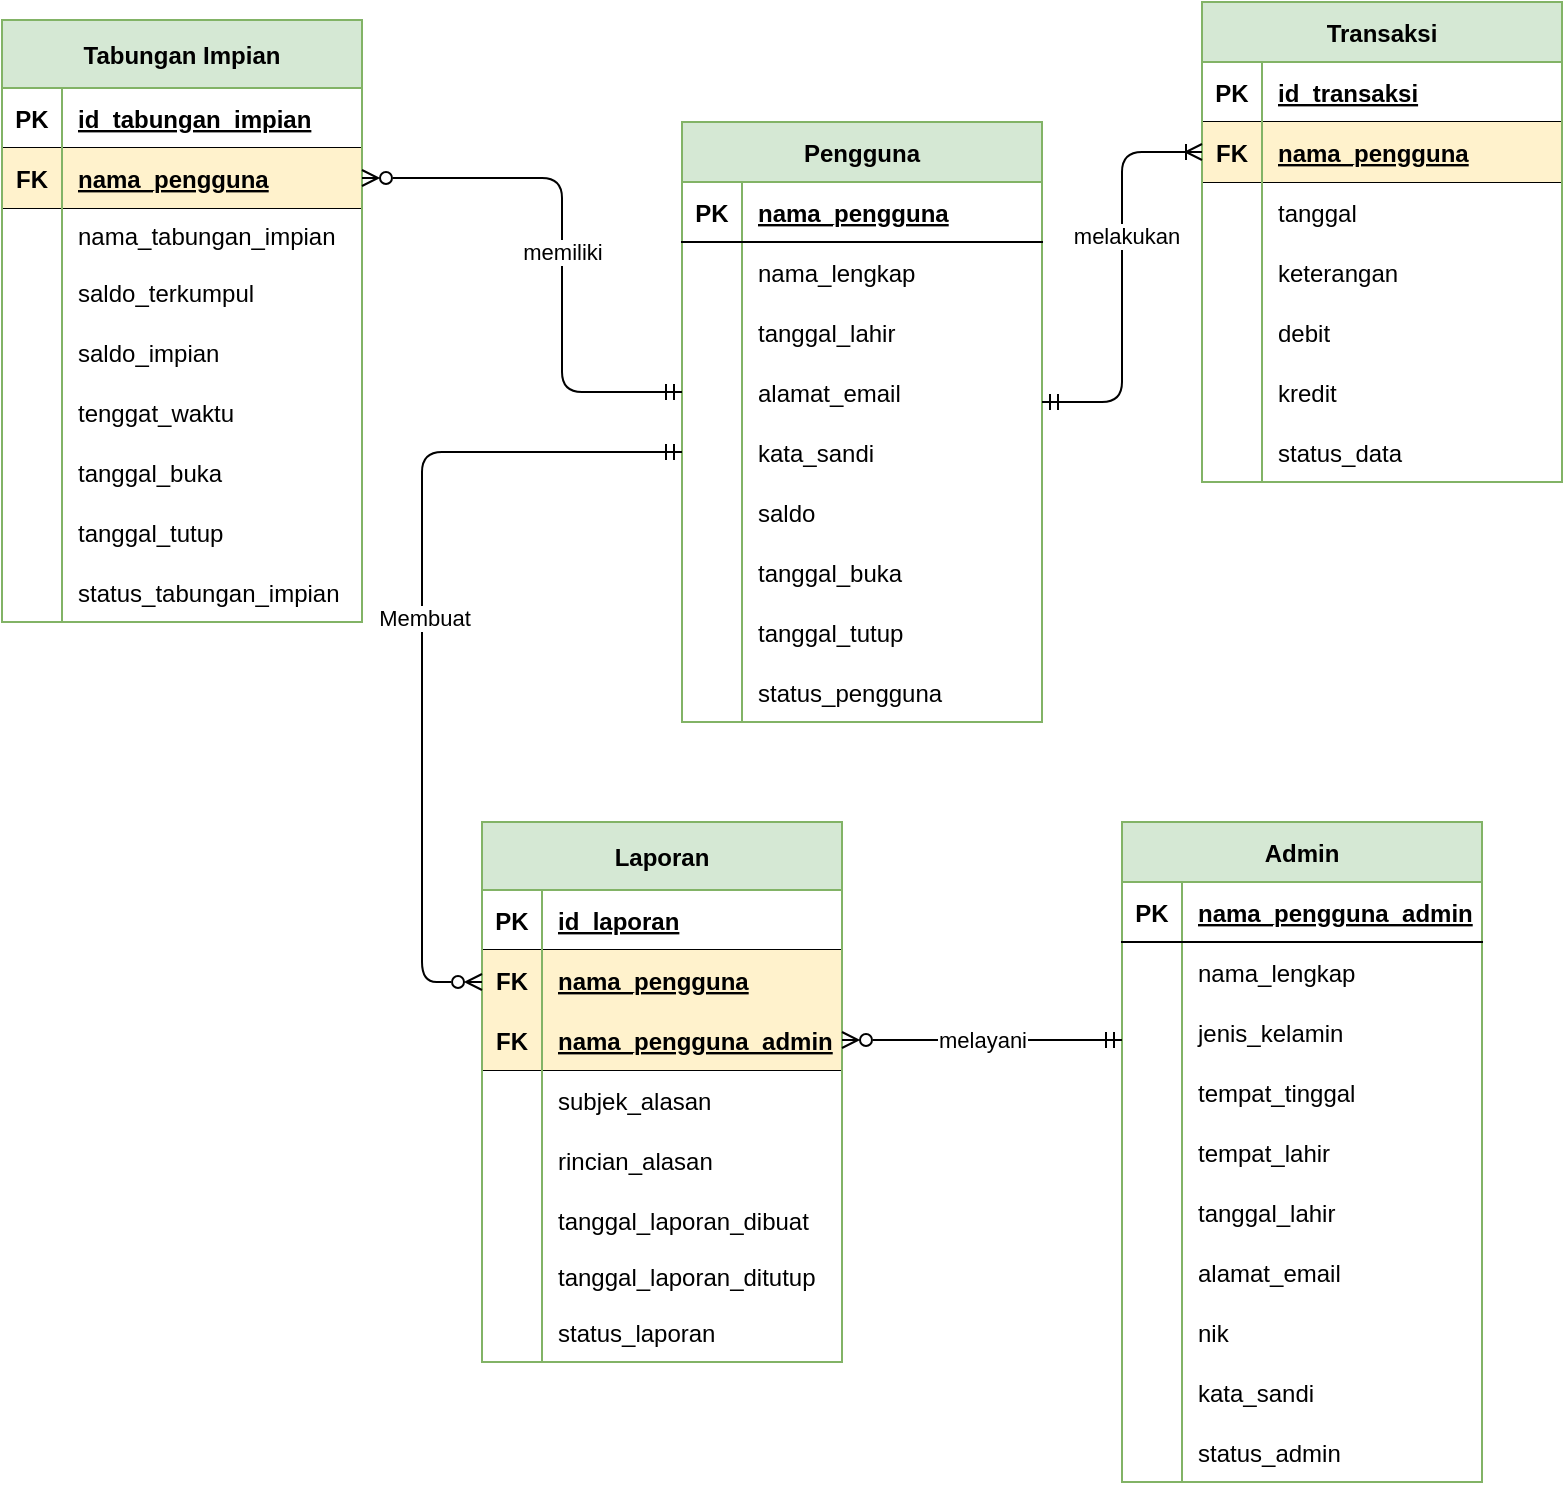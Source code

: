 <mxfile version="15.9.6" type="device"><diagram id="QNMRpc6Ers39qCqPTf6T" name="Page-1"><mxGraphModel dx="886" dy="900" grid="1" gridSize="10" guides="1" tooltips="1" connect="1" arrows="1" fold="1" page="1" pageScale="1" pageWidth="850" pageHeight="1100" math="0" shadow="0"><root><mxCell id="0"/><mxCell id="1" parent="0"/><mxCell id="OTQ5FsOtrgQqJQjc4sup-189" value="Pengguna" style="shape=table;startSize=30;container=1;collapsible=1;childLayout=tableLayout;fixedRows=1;rowLines=0;fontStyle=1;align=center;resizeLast=1;fillColor=#d5e8d4;strokeColor=#82b366;" vertex="1" parent="1"><mxGeometry x="1210" y="100" width="180" height="300" as="geometry"><mxRectangle x="290" y="360" width="90" height="30" as="alternateBounds"/></mxGeometry></mxCell><mxCell id="OTQ5FsOtrgQqJQjc4sup-190" value="" style="shape=partialRectangle;collapsible=0;dropTarget=0;pointerEvents=0;fillColor=none;top=0;left=0;bottom=1;right=0;points=[[0,0.5],[1,0.5]];portConstraint=eastwest;" vertex="1" parent="OTQ5FsOtrgQqJQjc4sup-189"><mxGeometry y="30" width="180" height="30" as="geometry"/></mxCell><mxCell id="OTQ5FsOtrgQqJQjc4sup-191" value="PK" style="shape=partialRectangle;connectable=0;fillColor=none;top=0;left=0;bottom=0;right=0;fontStyle=1;overflow=hidden;" vertex="1" parent="OTQ5FsOtrgQqJQjc4sup-190"><mxGeometry width="30" height="30" as="geometry"><mxRectangle width="30" height="30" as="alternateBounds"/></mxGeometry></mxCell><mxCell id="OTQ5FsOtrgQqJQjc4sup-192" value="nama_pengguna" style="shape=partialRectangle;connectable=0;fillColor=none;top=0;left=0;bottom=0;right=0;align=left;spacingLeft=6;fontStyle=5;overflow=hidden;" vertex="1" parent="OTQ5FsOtrgQqJQjc4sup-190"><mxGeometry x="30" width="150" height="30" as="geometry"><mxRectangle width="150" height="30" as="alternateBounds"/></mxGeometry></mxCell><mxCell id="OTQ5FsOtrgQqJQjc4sup-193" value="" style="shape=partialRectangle;collapsible=0;dropTarget=0;pointerEvents=0;fillColor=none;top=0;left=0;bottom=0;right=0;points=[[0,0.5],[1,0.5]];portConstraint=eastwest;" vertex="1" parent="OTQ5FsOtrgQqJQjc4sup-189"><mxGeometry y="60" width="180" height="30" as="geometry"/></mxCell><mxCell id="OTQ5FsOtrgQqJQjc4sup-194" value="" style="shape=partialRectangle;connectable=0;fillColor=none;top=0;left=0;bottom=0;right=0;editable=1;overflow=hidden;" vertex="1" parent="OTQ5FsOtrgQqJQjc4sup-193"><mxGeometry width="30" height="30" as="geometry"><mxRectangle width="30" height="30" as="alternateBounds"/></mxGeometry></mxCell><mxCell id="OTQ5FsOtrgQqJQjc4sup-195" value="nama_lengkap" style="shape=partialRectangle;connectable=0;fillColor=none;top=0;left=0;bottom=0;right=0;align=left;spacingLeft=6;overflow=hidden;" vertex="1" parent="OTQ5FsOtrgQqJQjc4sup-193"><mxGeometry x="30" width="150" height="30" as="geometry"><mxRectangle width="150" height="30" as="alternateBounds"/></mxGeometry></mxCell><mxCell id="OTQ5FsOtrgQqJQjc4sup-196" value="" style="shape=partialRectangle;collapsible=0;dropTarget=0;pointerEvents=0;fillColor=none;top=0;left=0;bottom=0;right=0;points=[[0,0.5],[1,0.5]];portConstraint=eastwest;" vertex="1" parent="OTQ5FsOtrgQqJQjc4sup-189"><mxGeometry y="90" width="180" height="30" as="geometry"/></mxCell><mxCell id="OTQ5FsOtrgQqJQjc4sup-197" value="" style="shape=partialRectangle;connectable=0;fillColor=none;top=0;left=0;bottom=0;right=0;editable=1;overflow=hidden;" vertex="1" parent="OTQ5FsOtrgQqJQjc4sup-196"><mxGeometry width="30" height="30" as="geometry"><mxRectangle width="30" height="30" as="alternateBounds"/></mxGeometry></mxCell><mxCell id="OTQ5FsOtrgQqJQjc4sup-198" value="tanggal_lahir" style="shape=partialRectangle;connectable=0;fillColor=none;top=0;left=0;bottom=0;right=0;align=left;spacingLeft=6;overflow=hidden;" vertex="1" parent="OTQ5FsOtrgQqJQjc4sup-196"><mxGeometry x="30" width="150" height="30" as="geometry"><mxRectangle width="150" height="30" as="alternateBounds"/></mxGeometry></mxCell><mxCell id="OTQ5FsOtrgQqJQjc4sup-199" value="" style="shape=partialRectangle;collapsible=0;dropTarget=0;pointerEvents=0;fillColor=none;top=0;left=0;bottom=0;right=0;points=[[0,0.5],[1,0.5]];portConstraint=eastwest;" vertex="1" parent="OTQ5FsOtrgQqJQjc4sup-189"><mxGeometry y="120" width="180" height="30" as="geometry"/></mxCell><mxCell id="OTQ5FsOtrgQqJQjc4sup-200" value="" style="shape=partialRectangle;connectable=0;fillColor=none;top=0;left=0;bottom=0;right=0;editable=1;overflow=hidden;" vertex="1" parent="OTQ5FsOtrgQqJQjc4sup-199"><mxGeometry width="30" height="30" as="geometry"><mxRectangle width="30" height="30" as="alternateBounds"/></mxGeometry></mxCell><mxCell id="OTQ5FsOtrgQqJQjc4sup-201" value="alamat_email" style="shape=partialRectangle;connectable=0;fillColor=none;top=0;left=0;bottom=0;right=0;align=left;spacingLeft=6;overflow=hidden;" vertex="1" parent="OTQ5FsOtrgQqJQjc4sup-199"><mxGeometry x="30" width="150" height="30" as="geometry"><mxRectangle width="150" height="30" as="alternateBounds"/></mxGeometry></mxCell><mxCell id="OTQ5FsOtrgQqJQjc4sup-202" value="" style="shape=partialRectangle;collapsible=0;dropTarget=0;pointerEvents=0;fillColor=none;top=0;left=0;bottom=0;right=0;points=[[0,0.5],[1,0.5]];portConstraint=eastwest;" vertex="1" parent="OTQ5FsOtrgQqJQjc4sup-189"><mxGeometry y="150" width="180" height="30" as="geometry"/></mxCell><mxCell id="OTQ5FsOtrgQqJQjc4sup-203" value="" style="shape=partialRectangle;connectable=0;fillColor=none;top=0;left=0;bottom=0;right=0;editable=1;overflow=hidden;" vertex="1" parent="OTQ5FsOtrgQqJQjc4sup-202"><mxGeometry width="30" height="30" as="geometry"><mxRectangle width="30" height="30" as="alternateBounds"/></mxGeometry></mxCell><mxCell id="OTQ5FsOtrgQqJQjc4sup-204" value="kata_sandi" style="shape=partialRectangle;connectable=0;fillColor=none;top=0;left=0;bottom=0;right=0;align=left;spacingLeft=6;overflow=hidden;" vertex="1" parent="OTQ5FsOtrgQqJQjc4sup-202"><mxGeometry x="30" width="150" height="30" as="geometry"><mxRectangle width="150" height="30" as="alternateBounds"/></mxGeometry></mxCell><mxCell id="OTQ5FsOtrgQqJQjc4sup-205" style="shape=partialRectangle;collapsible=0;dropTarget=0;pointerEvents=0;fillColor=none;top=0;left=0;bottom=0;right=0;points=[[0,0.5],[1,0.5]];portConstraint=eastwest;" vertex="1" parent="OTQ5FsOtrgQqJQjc4sup-189"><mxGeometry y="180" width="180" height="30" as="geometry"/></mxCell><mxCell id="OTQ5FsOtrgQqJQjc4sup-206" style="shape=partialRectangle;connectable=0;fillColor=none;top=0;left=0;bottom=0;right=0;editable=1;overflow=hidden;" vertex="1" parent="OTQ5FsOtrgQqJQjc4sup-205"><mxGeometry width="30" height="30" as="geometry"><mxRectangle width="30" height="30" as="alternateBounds"/></mxGeometry></mxCell><mxCell id="OTQ5FsOtrgQqJQjc4sup-207" value="saldo" style="shape=partialRectangle;connectable=0;fillColor=none;top=0;left=0;bottom=0;right=0;align=left;spacingLeft=6;overflow=hidden;" vertex="1" parent="OTQ5FsOtrgQqJQjc4sup-205"><mxGeometry x="30" width="150" height="30" as="geometry"><mxRectangle width="150" height="30" as="alternateBounds"/></mxGeometry></mxCell><mxCell id="OTQ5FsOtrgQqJQjc4sup-208" style="shape=partialRectangle;collapsible=0;dropTarget=0;pointerEvents=0;fillColor=none;top=0;left=0;bottom=0;right=0;points=[[0,0.5],[1,0.5]];portConstraint=eastwest;" vertex="1" parent="OTQ5FsOtrgQqJQjc4sup-189"><mxGeometry y="210" width="180" height="30" as="geometry"/></mxCell><mxCell id="OTQ5FsOtrgQqJQjc4sup-209" style="shape=partialRectangle;connectable=0;fillColor=none;top=0;left=0;bottom=0;right=0;editable=1;overflow=hidden;" vertex="1" parent="OTQ5FsOtrgQqJQjc4sup-208"><mxGeometry width="30" height="30" as="geometry"><mxRectangle width="30" height="30" as="alternateBounds"/></mxGeometry></mxCell><mxCell id="OTQ5FsOtrgQqJQjc4sup-210" value="tanggal_buka" style="shape=partialRectangle;connectable=0;fillColor=none;top=0;left=0;bottom=0;right=0;align=left;spacingLeft=6;overflow=hidden;" vertex="1" parent="OTQ5FsOtrgQqJQjc4sup-208"><mxGeometry x="30" width="150" height="30" as="geometry"><mxRectangle width="150" height="30" as="alternateBounds"/></mxGeometry></mxCell><mxCell id="OTQ5FsOtrgQqJQjc4sup-211" style="shape=partialRectangle;collapsible=0;dropTarget=0;pointerEvents=0;fillColor=none;top=0;left=0;bottom=0;right=0;points=[[0,0.5],[1,0.5]];portConstraint=eastwest;" vertex="1" parent="OTQ5FsOtrgQqJQjc4sup-189"><mxGeometry y="240" width="180" height="30" as="geometry"/></mxCell><mxCell id="OTQ5FsOtrgQqJQjc4sup-212" style="shape=partialRectangle;connectable=0;fillColor=none;top=0;left=0;bottom=0;right=0;editable=1;overflow=hidden;" vertex="1" parent="OTQ5FsOtrgQqJQjc4sup-211"><mxGeometry width="30" height="30" as="geometry"><mxRectangle width="30" height="30" as="alternateBounds"/></mxGeometry></mxCell><mxCell id="OTQ5FsOtrgQqJQjc4sup-213" value="tanggal_tutup" style="shape=partialRectangle;connectable=0;fillColor=none;top=0;left=0;bottom=0;right=0;align=left;spacingLeft=6;overflow=hidden;" vertex="1" parent="OTQ5FsOtrgQqJQjc4sup-211"><mxGeometry x="30" width="150" height="30" as="geometry"><mxRectangle width="150" height="30" as="alternateBounds"/></mxGeometry></mxCell><mxCell id="OTQ5FsOtrgQqJQjc4sup-214" style="shape=partialRectangle;collapsible=0;dropTarget=0;pointerEvents=0;fillColor=none;top=0;left=0;bottom=0;right=0;points=[[0,0.5],[1,0.5]];portConstraint=eastwest;" vertex="1" parent="OTQ5FsOtrgQqJQjc4sup-189"><mxGeometry y="270" width="180" height="30" as="geometry"/></mxCell><mxCell id="OTQ5FsOtrgQqJQjc4sup-215" style="shape=partialRectangle;connectable=0;fillColor=none;top=0;left=0;bottom=0;right=0;editable=1;overflow=hidden;" vertex="1" parent="OTQ5FsOtrgQqJQjc4sup-214"><mxGeometry width="30" height="30" as="geometry"><mxRectangle width="30" height="30" as="alternateBounds"/></mxGeometry></mxCell><mxCell id="OTQ5FsOtrgQqJQjc4sup-216" value="status_pengguna" style="shape=partialRectangle;connectable=0;fillColor=none;top=0;left=0;bottom=0;right=0;align=left;spacingLeft=6;overflow=hidden;" vertex="1" parent="OTQ5FsOtrgQqJQjc4sup-214"><mxGeometry x="30" width="150" height="30" as="geometry"><mxRectangle width="150" height="30" as="alternateBounds"/></mxGeometry></mxCell><mxCell id="OTQ5FsOtrgQqJQjc4sup-217" value="Transaksi" style="shape=table;startSize=30;container=1;collapsible=1;childLayout=tableLayout;fixedRows=1;rowLines=0;fontStyle=1;align=center;resizeLast=1;fillColor=#d5e8d4;strokeColor=#82b366;" vertex="1" parent="1"><mxGeometry x="1470" y="40" width="180" height="240" as="geometry"><mxRectangle x="440" y="630" width="90" height="30" as="alternateBounds"/></mxGeometry></mxCell><mxCell id="OTQ5FsOtrgQqJQjc4sup-218" value="" style="shape=partialRectangle;collapsible=0;dropTarget=0;pointerEvents=0;fillColor=none;top=0;left=0;bottom=1;right=0;points=[[0,0.5],[1,0.5]];portConstraint=eastwest;" vertex="1" parent="OTQ5FsOtrgQqJQjc4sup-217"><mxGeometry y="30" width="180" height="30" as="geometry"/></mxCell><mxCell id="OTQ5FsOtrgQqJQjc4sup-219" value="PK" style="shape=partialRectangle;connectable=0;fillColor=none;top=0;left=0;bottom=0;right=0;fontStyle=1;overflow=hidden;" vertex="1" parent="OTQ5FsOtrgQqJQjc4sup-218"><mxGeometry width="30" height="30" as="geometry"><mxRectangle width="30" height="30" as="alternateBounds"/></mxGeometry></mxCell><mxCell id="OTQ5FsOtrgQqJQjc4sup-220" value="id_transaksi" style="shape=partialRectangle;connectable=0;fillColor=none;top=0;left=1;bottom=0;right=1;align=left;spacingLeft=6;fontStyle=5;overflow=hidden;strokeColor=#82B366;" vertex="1" parent="OTQ5FsOtrgQqJQjc4sup-218"><mxGeometry x="30" width="150" height="30" as="geometry"><mxRectangle width="150" height="30" as="alternateBounds"/></mxGeometry></mxCell><mxCell id="OTQ5FsOtrgQqJQjc4sup-221" style="shape=partialRectangle;collapsible=0;dropTarget=0;pointerEvents=0;fillColor=none;top=0;left=0;bottom=1;right=0;points=[[0,0.5],[1,0.5]];portConstraint=eastwest;" vertex="1" parent="OTQ5FsOtrgQqJQjc4sup-217"><mxGeometry y="60" width="180" height="30" as="geometry"/></mxCell><mxCell id="OTQ5FsOtrgQqJQjc4sup-222" value="FK" style="shape=partialRectangle;connectable=0;fillColor=#fff2cc;top=0;left=1;bottom=0;right=1;fontStyle=1;overflow=hidden;strokeColor=#82B366;" vertex="1" parent="OTQ5FsOtrgQqJQjc4sup-221"><mxGeometry width="30" height="30" as="geometry"><mxRectangle width="30" height="30" as="alternateBounds"/></mxGeometry></mxCell><mxCell id="OTQ5FsOtrgQqJQjc4sup-223" value="nama_pengguna" style="shape=partialRectangle;connectable=0;fillColor=#fff2cc;top=0;left=1;bottom=0;right=1;align=left;spacingLeft=6;fontStyle=5;overflow=hidden;strokeColor=#82B366;" vertex="1" parent="OTQ5FsOtrgQqJQjc4sup-221"><mxGeometry x="30" width="150" height="30" as="geometry"><mxRectangle width="150" height="30" as="alternateBounds"/></mxGeometry></mxCell><mxCell id="OTQ5FsOtrgQqJQjc4sup-344" style="shape=partialRectangle;collapsible=0;dropTarget=0;pointerEvents=0;fillColor=none;top=0;left=0;bottom=0;right=0;points=[[0,0.5],[1,0.5]];portConstraint=eastwest;" vertex="1" parent="OTQ5FsOtrgQqJQjc4sup-217"><mxGeometry y="90" width="180" height="30" as="geometry"/></mxCell><mxCell id="OTQ5FsOtrgQqJQjc4sup-345" style="shape=partialRectangle;connectable=0;fillColor=none;top=0;left=0;bottom=0;right=0;editable=1;overflow=hidden;" vertex="1" parent="OTQ5FsOtrgQqJQjc4sup-344"><mxGeometry width="30" height="30" as="geometry"><mxRectangle width="30" height="30" as="alternateBounds"/></mxGeometry></mxCell><mxCell id="OTQ5FsOtrgQqJQjc4sup-346" value="tanggal" style="shape=partialRectangle;connectable=0;fillColor=none;top=0;left=0;bottom=0;right=0;align=left;spacingLeft=6;overflow=hidden;" vertex="1" parent="OTQ5FsOtrgQqJQjc4sup-344"><mxGeometry x="30" width="150" height="30" as="geometry"><mxRectangle width="150" height="30" as="alternateBounds"/></mxGeometry></mxCell><mxCell id="OTQ5FsOtrgQqJQjc4sup-224" value="" style="shape=partialRectangle;collapsible=0;dropTarget=0;pointerEvents=0;fillColor=none;top=0;left=0;bottom=0;right=0;points=[[0,0.5],[1,0.5]];portConstraint=eastwest;" vertex="1" parent="OTQ5FsOtrgQqJQjc4sup-217"><mxGeometry y="120" width="180" height="30" as="geometry"/></mxCell><mxCell id="OTQ5FsOtrgQqJQjc4sup-225" value="" style="shape=partialRectangle;connectable=0;fillColor=none;top=0;left=0;bottom=0;right=0;editable=1;overflow=hidden;" vertex="1" parent="OTQ5FsOtrgQqJQjc4sup-224"><mxGeometry width="30" height="30" as="geometry"><mxRectangle width="30" height="30" as="alternateBounds"/></mxGeometry></mxCell><mxCell id="OTQ5FsOtrgQqJQjc4sup-226" value="keterangan" style="shape=partialRectangle;connectable=0;fillColor=none;top=0;left=0;bottom=0;right=0;align=left;spacingLeft=6;overflow=hidden;" vertex="1" parent="OTQ5FsOtrgQqJQjc4sup-224"><mxGeometry x="30" width="150" height="30" as="geometry"><mxRectangle width="150" height="30" as="alternateBounds"/></mxGeometry></mxCell><mxCell id="OTQ5FsOtrgQqJQjc4sup-227" value="" style="shape=partialRectangle;collapsible=0;dropTarget=0;pointerEvents=0;fillColor=none;top=0;left=0;bottom=0;right=0;points=[[0,0.5],[1,0.5]];portConstraint=eastwest;" vertex="1" parent="OTQ5FsOtrgQqJQjc4sup-217"><mxGeometry y="150" width="180" height="30" as="geometry"/></mxCell><mxCell id="OTQ5FsOtrgQqJQjc4sup-228" value="" style="shape=partialRectangle;connectable=0;fillColor=none;top=0;left=0;bottom=0;right=0;editable=1;overflow=hidden;" vertex="1" parent="OTQ5FsOtrgQqJQjc4sup-227"><mxGeometry width="30" height="30" as="geometry"><mxRectangle width="30" height="30" as="alternateBounds"/></mxGeometry></mxCell><mxCell id="OTQ5FsOtrgQqJQjc4sup-229" value="debit" style="shape=partialRectangle;connectable=0;fillColor=none;top=0;left=0;bottom=0;right=0;align=left;spacingLeft=6;overflow=hidden;" vertex="1" parent="OTQ5FsOtrgQqJQjc4sup-227"><mxGeometry x="30" width="150" height="30" as="geometry"><mxRectangle width="150" height="30" as="alternateBounds"/></mxGeometry></mxCell><mxCell id="OTQ5FsOtrgQqJQjc4sup-230" value="" style="shape=partialRectangle;collapsible=0;dropTarget=0;pointerEvents=0;fillColor=none;top=0;left=0;bottom=0;right=0;points=[[0,0.5],[1,0.5]];portConstraint=eastwest;" vertex="1" parent="OTQ5FsOtrgQqJQjc4sup-217"><mxGeometry y="180" width="180" height="30" as="geometry"/></mxCell><mxCell id="OTQ5FsOtrgQqJQjc4sup-231" value="" style="shape=partialRectangle;connectable=0;fillColor=none;top=0;left=0;bottom=0;right=0;editable=1;overflow=hidden;" vertex="1" parent="OTQ5FsOtrgQqJQjc4sup-230"><mxGeometry width="30" height="30" as="geometry"><mxRectangle width="30" height="30" as="alternateBounds"/></mxGeometry></mxCell><mxCell id="OTQ5FsOtrgQqJQjc4sup-232" value="kredit" style="shape=partialRectangle;connectable=0;fillColor=none;top=0;left=0;bottom=0;right=0;align=left;spacingLeft=6;overflow=hidden;" vertex="1" parent="OTQ5FsOtrgQqJQjc4sup-230"><mxGeometry x="30" width="150" height="30" as="geometry"><mxRectangle width="150" height="30" as="alternateBounds"/></mxGeometry></mxCell><mxCell id="OTQ5FsOtrgQqJQjc4sup-233" value="" style="shape=partialRectangle;collapsible=0;dropTarget=0;pointerEvents=0;fillColor=none;top=0;left=0;bottom=0;right=0;points=[[0,0.5],[1,0.5]];portConstraint=eastwest;" vertex="1" parent="OTQ5FsOtrgQqJQjc4sup-217"><mxGeometry y="210" width="180" height="30" as="geometry"/></mxCell><mxCell id="OTQ5FsOtrgQqJQjc4sup-234" value="" style="shape=partialRectangle;connectable=0;fillColor=none;top=0;left=0;bottom=0;right=0;editable=1;overflow=hidden;" vertex="1" parent="OTQ5FsOtrgQqJQjc4sup-233"><mxGeometry width="30" height="30" as="geometry"><mxRectangle width="30" height="30" as="alternateBounds"/></mxGeometry></mxCell><mxCell id="OTQ5FsOtrgQqJQjc4sup-235" value="status_data" style="shape=partialRectangle;connectable=0;fillColor=none;top=0;left=0;bottom=0;right=0;align=left;spacingLeft=6;overflow=hidden;" vertex="1" parent="OTQ5FsOtrgQqJQjc4sup-233"><mxGeometry x="30" width="150" height="30" as="geometry"><mxRectangle width="150" height="30" as="alternateBounds"/></mxGeometry></mxCell><mxCell id="OTQ5FsOtrgQqJQjc4sup-236" value="Tabungan Impian" style="shape=table;startSize=34;container=1;collapsible=1;childLayout=tableLayout;fixedRows=1;rowLines=0;fontStyle=1;align=center;resizeLast=1;fillColor=#d5e8d4;strokeColor=#82b366;" vertex="1" parent="1"><mxGeometry x="870" y="49" width="180" height="301" as="geometry"><mxRectangle x="290" y="360" width="90" height="30" as="alternateBounds"/></mxGeometry></mxCell><mxCell id="OTQ5FsOtrgQqJQjc4sup-237" value="" style="shape=partialRectangle;collapsible=0;dropTarget=0;pointerEvents=0;fillColor=none;top=0;left=0;bottom=1;right=0;points=[[0,0.5],[1,0.5]];portConstraint=eastwest;" vertex="1" parent="OTQ5FsOtrgQqJQjc4sup-236"><mxGeometry y="34" width="180" height="30" as="geometry"/></mxCell><mxCell id="OTQ5FsOtrgQqJQjc4sup-238" value="PK" style="shape=partialRectangle;connectable=0;fillColor=none;top=0;left=0;bottom=0;right=0;fontStyle=1;overflow=hidden;" vertex="1" parent="OTQ5FsOtrgQqJQjc4sup-237"><mxGeometry width="30" height="30" as="geometry"><mxRectangle width="30" height="30" as="alternateBounds"/></mxGeometry></mxCell><mxCell id="OTQ5FsOtrgQqJQjc4sup-239" value="id_tabungan_impian" style="shape=partialRectangle;connectable=0;fillColor=none;top=0;left=0;bottom=0;right=0;align=left;spacingLeft=6;fontStyle=5;overflow=hidden;" vertex="1" parent="OTQ5FsOtrgQqJQjc4sup-237"><mxGeometry x="30" width="150" height="30" as="geometry"><mxRectangle width="150" height="30" as="alternateBounds"/></mxGeometry></mxCell><mxCell id="OTQ5FsOtrgQqJQjc4sup-240" style="shape=partialRectangle;collapsible=0;dropTarget=0;pointerEvents=0;fillColor=none;top=0;left=0;bottom=1;right=0;points=[[0,0.5],[1,0.5]];portConstraint=eastwest;" vertex="1" parent="OTQ5FsOtrgQqJQjc4sup-236"><mxGeometry y="64" width="180" height="30" as="geometry"/></mxCell><mxCell id="OTQ5FsOtrgQqJQjc4sup-241" value="FK" style="shape=partialRectangle;connectable=0;fillColor=#fff2cc;top=0;left=1;bottom=0;right=0;fontStyle=1;overflow=hidden;strokeColor=#82B366;" vertex="1" parent="OTQ5FsOtrgQqJQjc4sup-240"><mxGeometry width="30" height="30" as="geometry"><mxRectangle width="30" height="30" as="alternateBounds"/></mxGeometry></mxCell><mxCell id="OTQ5FsOtrgQqJQjc4sup-242" value="nama_pengguna" style="shape=partialRectangle;connectable=0;fillColor=#fff2cc;top=0;left=1;bottom=0;right=1;align=left;spacingLeft=6;fontStyle=5;overflow=hidden;strokeColor=#82B366;" vertex="1" parent="OTQ5FsOtrgQqJQjc4sup-240"><mxGeometry x="30" width="150" height="30" as="geometry"><mxRectangle width="150" height="30" as="alternateBounds"/></mxGeometry></mxCell><mxCell id="OTQ5FsOtrgQqJQjc4sup-243" style="shape=partialRectangle;collapsible=0;dropTarget=0;pointerEvents=0;fillColor=none;top=0;left=0;bottom=0;right=0;points=[[0,0.5],[1,0.5]];portConstraint=eastwest;" vertex="1" parent="OTQ5FsOtrgQqJQjc4sup-236"><mxGeometry y="94" width="180" height="27" as="geometry"/></mxCell><mxCell id="OTQ5FsOtrgQqJQjc4sup-244" style="shape=partialRectangle;connectable=0;fillColor=none;top=0;left=0;bottom=0;right=0;editable=1;overflow=hidden;" vertex="1" parent="OTQ5FsOtrgQqJQjc4sup-243"><mxGeometry width="30" height="27" as="geometry"><mxRectangle width="30" height="27" as="alternateBounds"/></mxGeometry></mxCell><mxCell id="OTQ5FsOtrgQqJQjc4sup-245" value="nama_tabungan_impian" style="shape=partialRectangle;connectable=0;fillColor=none;top=0;left=0;bottom=0;right=0;align=left;spacingLeft=6;overflow=hidden;" vertex="1" parent="OTQ5FsOtrgQqJQjc4sup-243"><mxGeometry x="30" width="150" height="27" as="geometry"><mxRectangle width="150" height="27" as="alternateBounds"/></mxGeometry></mxCell><mxCell id="OTQ5FsOtrgQqJQjc4sup-246" style="shape=partialRectangle;collapsible=0;dropTarget=0;pointerEvents=0;fillColor=none;top=0;left=0;bottom=0;right=0;points=[[0,0.5],[1,0.5]];portConstraint=eastwest;" vertex="1" parent="OTQ5FsOtrgQqJQjc4sup-236"><mxGeometry y="121" width="180" height="30" as="geometry"/></mxCell><mxCell id="OTQ5FsOtrgQqJQjc4sup-247" style="shape=partialRectangle;connectable=0;fillColor=none;top=0;left=0;bottom=0;right=0;editable=1;overflow=hidden;" vertex="1" parent="OTQ5FsOtrgQqJQjc4sup-246"><mxGeometry width="30" height="30" as="geometry"><mxRectangle width="30" height="30" as="alternateBounds"/></mxGeometry></mxCell><mxCell id="OTQ5FsOtrgQqJQjc4sup-248" value="saldo_terkumpul" style="shape=partialRectangle;connectable=0;fillColor=none;top=0;left=0;bottom=0;right=0;align=left;spacingLeft=6;overflow=hidden;" vertex="1" parent="OTQ5FsOtrgQqJQjc4sup-246"><mxGeometry x="30" width="150" height="30" as="geometry"><mxRectangle width="150" height="30" as="alternateBounds"/></mxGeometry></mxCell><mxCell id="OTQ5FsOtrgQqJQjc4sup-249" style="shape=partialRectangle;collapsible=0;dropTarget=0;pointerEvents=0;fillColor=none;top=0;left=0;bottom=0;right=0;points=[[0,0.5],[1,0.5]];portConstraint=eastwest;" vertex="1" parent="OTQ5FsOtrgQqJQjc4sup-236"><mxGeometry y="151" width="180" height="30" as="geometry"/></mxCell><mxCell id="OTQ5FsOtrgQqJQjc4sup-250" style="shape=partialRectangle;connectable=0;fillColor=none;top=0;left=0;bottom=0;right=0;editable=1;overflow=hidden;" vertex="1" parent="OTQ5FsOtrgQqJQjc4sup-249"><mxGeometry width="30" height="30" as="geometry"><mxRectangle width="30" height="30" as="alternateBounds"/></mxGeometry></mxCell><mxCell id="OTQ5FsOtrgQqJQjc4sup-251" value="saldo_impian" style="shape=partialRectangle;connectable=0;fillColor=none;top=0;left=0;bottom=0;right=0;align=left;spacingLeft=6;overflow=hidden;" vertex="1" parent="OTQ5FsOtrgQqJQjc4sup-249"><mxGeometry x="30" width="150" height="30" as="geometry"><mxRectangle width="150" height="30" as="alternateBounds"/></mxGeometry></mxCell><mxCell id="OTQ5FsOtrgQqJQjc4sup-252" style="shape=partialRectangle;collapsible=0;dropTarget=0;pointerEvents=0;fillColor=none;top=0;left=0;bottom=0;right=0;points=[[0,0.5],[1,0.5]];portConstraint=eastwest;" vertex="1" parent="OTQ5FsOtrgQqJQjc4sup-236"><mxGeometry y="181" width="180" height="30" as="geometry"/></mxCell><mxCell id="OTQ5FsOtrgQqJQjc4sup-253" style="shape=partialRectangle;connectable=0;fillColor=none;top=0;left=0;bottom=0;right=0;editable=1;overflow=hidden;" vertex="1" parent="OTQ5FsOtrgQqJQjc4sup-252"><mxGeometry width="30" height="30" as="geometry"><mxRectangle width="30" height="30" as="alternateBounds"/></mxGeometry></mxCell><mxCell id="OTQ5FsOtrgQqJQjc4sup-254" value="tenggat_waktu" style="shape=partialRectangle;connectable=0;fillColor=none;top=0;left=0;bottom=0;right=0;align=left;spacingLeft=6;overflow=hidden;" vertex="1" parent="OTQ5FsOtrgQqJQjc4sup-252"><mxGeometry x="30" width="150" height="30" as="geometry"><mxRectangle width="150" height="30" as="alternateBounds"/></mxGeometry></mxCell><mxCell id="OTQ5FsOtrgQqJQjc4sup-255" value="" style="shape=partialRectangle;collapsible=0;dropTarget=0;pointerEvents=0;fillColor=none;top=0;left=0;bottom=0;right=0;points=[[0,0.5],[1,0.5]];portConstraint=eastwest;" vertex="1" parent="OTQ5FsOtrgQqJQjc4sup-236"><mxGeometry y="211" width="180" height="30" as="geometry"/></mxCell><mxCell id="OTQ5FsOtrgQqJQjc4sup-256" value="" style="shape=partialRectangle;connectable=0;fillColor=none;top=0;left=0;bottom=0;right=0;editable=1;overflow=hidden;" vertex="1" parent="OTQ5FsOtrgQqJQjc4sup-255"><mxGeometry width="30" height="30" as="geometry"><mxRectangle width="30" height="30" as="alternateBounds"/></mxGeometry></mxCell><mxCell id="OTQ5FsOtrgQqJQjc4sup-257" value="tanggal_buka" style="shape=partialRectangle;connectable=0;fillColor=none;top=0;left=0;bottom=0;right=0;align=left;spacingLeft=6;overflow=hidden;" vertex="1" parent="OTQ5FsOtrgQqJQjc4sup-255"><mxGeometry x="30" width="150" height="30" as="geometry"><mxRectangle width="150" height="30" as="alternateBounds"/></mxGeometry></mxCell><mxCell id="OTQ5FsOtrgQqJQjc4sup-258" value="" style="shape=partialRectangle;collapsible=0;dropTarget=0;pointerEvents=0;fillColor=none;top=0;left=0;bottom=0;right=0;points=[[0,0.5],[1,0.5]];portConstraint=eastwest;" vertex="1" parent="OTQ5FsOtrgQqJQjc4sup-236"><mxGeometry y="241" width="180" height="30" as="geometry"/></mxCell><mxCell id="OTQ5FsOtrgQqJQjc4sup-259" value="" style="shape=partialRectangle;connectable=0;fillColor=none;top=0;left=0;bottom=0;right=0;editable=1;overflow=hidden;" vertex="1" parent="OTQ5FsOtrgQqJQjc4sup-258"><mxGeometry width="30" height="30" as="geometry"><mxRectangle width="30" height="30" as="alternateBounds"/></mxGeometry></mxCell><mxCell id="OTQ5FsOtrgQqJQjc4sup-260" value="tanggal_tutup" style="shape=partialRectangle;connectable=0;fillColor=none;top=0;left=0;bottom=0;right=0;align=left;spacingLeft=6;overflow=hidden;" vertex="1" parent="OTQ5FsOtrgQqJQjc4sup-258"><mxGeometry x="30" width="150" height="30" as="geometry"><mxRectangle width="150" height="30" as="alternateBounds"/></mxGeometry></mxCell><mxCell id="OTQ5FsOtrgQqJQjc4sup-261" value="" style="shape=partialRectangle;collapsible=0;dropTarget=0;pointerEvents=0;fillColor=none;top=0;left=0;bottom=0;right=0;points=[[0,0.5],[1,0.5]];portConstraint=eastwest;" vertex="1" parent="OTQ5FsOtrgQqJQjc4sup-236"><mxGeometry y="271" width="180" height="30" as="geometry"/></mxCell><mxCell id="OTQ5FsOtrgQqJQjc4sup-262" value="" style="shape=partialRectangle;connectable=0;fillColor=none;top=0;left=0;bottom=0;right=0;editable=1;overflow=hidden;" vertex="1" parent="OTQ5FsOtrgQqJQjc4sup-261"><mxGeometry width="30" height="30" as="geometry"><mxRectangle width="30" height="30" as="alternateBounds"/></mxGeometry></mxCell><mxCell id="OTQ5FsOtrgQqJQjc4sup-263" value="status_tabungan_impian" style="shape=partialRectangle;connectable=0;fillColor=none;top=0;left=0;bottom=0;right=0;align=left;spacingLeft=6;overflow=hidden;" vertex="1" parent="OTQ5FsOtrgQqJQjc4sup-261"><mxGeometry x="30" width="150" height="30" as="geometry"><mxRectangle width="150" height="30" as="alternateBounds"/></mxGeometry></mxCell><mxCell id="OTQ5FsOtrgQqJQjc4sup-284" value="Laporan" style="shape=table;startSize=34;container=1;collapsible=1;childLayout=tableLayout;fixedRows=1;rowLines=0;fontStyle=1;align=center;resizeLast=1;fillColor=#d5e8d4;strokeColor=#82b366;" vertex="1" parent="1"><mxGeometry x="1110" y="450" width="180" height="270" as="geometry"><mxRectangle x="290" y="360" width="90" height="30" as="alternateBounds"/></mxGeometry></mxCell><mxCell id="OTQ5FsOtrgQqJQjc4sup-285" value="" style="shape=partialRectangle;collapsible=0;dropTarget=0;pointerEvents=0;fillColor=none;top=0;left=0;bottom=1;right=0;points=[[0,0.5],[1,0.5]];portConstraint=eastwest;" vertex="1" parent="OTQ5FsOtrgQqJQjc4sup-284"><mxGeometry y="34" width="180" height="30" as="geometry"/></mxCell><mxCell id="OTQ5FsOtrgQqJQjc4sup-286" value="PK" style="shape=partialRectangle;connectable=0;fillColor=none;top=0;left=0;bottom=0;right=0;fontStyle=1;overflow=hidden;" vertex="1" parent="OTQ5FsOtrgQqJQjc4sup-285"><mxGeometry width="30" height="30" as="geometry"><mxRectangle width="30" height="30" as="alternateBounds"/></mxGeometry></mxCell><mxCell id="OTQ5FsOtrgQqJQjc4sup-287" value="id_laporan" style="shape=partialRectangle;connectable=0;fillColor=none;top=0;left=0;bottom=0;right=0;align=left;spacingLeft=6;fontStyle=5;overflow=hidden;" vertex="1" parent="OTQ5FsOtrgQqJQjc4sup-285"><mxGeometry x="30" width="150" height="30" as="geometry"><mxRectangle width="150" height="30" as="alternateBounds"/></mxGeometry></mxCell><mxCell id="OTQ5FsOtrgQqJQjc4sup-288" style="shape=partialRectangle;collapsible=0;dropTarget=0;pointerEvents=0;fillColor=none;top=0;left=0;bottom=1;right=0;points=[[0,0.5],[1,0.5]];portConstraint=eastwest;" vertex="1" parent="OTQ5FsOtrgQqJQjc4sup-284"><mxGeometry y="64" width="180" height="30" as="geometry"/></mxCell><mxCell id="OTQ5FsOtrgQqJQjc4sup-289" value="FK" style="shape=partialRectangle;connectable=0;fillColor=#fff2cc;top=0;left=1;bottom=0;right=0;fontStyle=1;overflow=hidden;strokeColor=#82B366;" vertex="1" parent="OTQ5FsOtrgQqJQjc4sup-288"><mxGeometry width="30" height="30" as="geometry"><mxRectangle width="30" height="30" as="alternateBounds"/></mxGeometry></mxCell><mxCell id="OTQ5FsOtrgQqJQjc4sup-290" value="nama_pengguna" style="shape=partialRectangle;connectable=0;fillColor=#fff2cc;top=0;left=1;bottom=0;right=1;align=left;spacingLeft=6;fontStyle=5;overflow=hidden;strokeColor=#82B366;" vertex="1" parent="OTQ5FsOtrgQqJQjc4sup-288"><mxGeometry x="30" width="150" height="30" as="geometry"><mxRectangle width="150" height="30" as="alternateBounds"/></mxGeometry></mxCell><mxCell id="OTQ5FsOtrgQqJQjc4sup-291" style="shape=partialRectangle;collapsible=0;dropTarget=0;pointerEvents=0;fillColor=none;top=0;left=0;bottom=1;right=0;points=[[0,0.5],[1,0.5]];portConstraint=eastwest;" vertex="1" parent="OTQ5FsOtrgQqJQjc4sup-284"><mxGeometry y="94" width="180" height="30" as="geometry"/></mxCell><mxCell id="OTQ5FsOtrgQqJQjc4sup-292" value="FK" style="shape=partialRectangle;connectable=0;fillColor=#fff2cc;top=0;left=1;bottom=0;right=0;fontStyle=1;overflow=hidden;strokeColor=#82B366;" vertex="1" parent="OTQ5FsOtrgQqJQjc4sup-291"><mxGeometry width="30" height="30" as="geometry"><mxRectangle width="30" height="30" as="alternateBounds"/></mxGeometry></mxCell><mxCell id="OTQ5FsOtrgQqJQjc4sup-293" value="nama_pengguna_admin" style="shape=partialRectangle;connectable=0;fillColor=#fff2cc;top=0;left=1;bottom=0;right=1;align=left;spacingLeft=6;fontStyle=5;overflow=hidden;strokeColor=#82B366;" vertex="1" parent="OTQ5FsOtrgQqJQjc4sup-291"><mxGeometry x="30" width="150" height="30" as="geometry"><mxRectangle width="150" height="30" as="alternateBounds"/></mxGeometry></mxCell><mxCell id="OTQ5FsOtrgQqJQjc4sup-294" style="shape=partialRectangle;collapsible=0;dropTarget=0;pointerEvents=0;fillColor=none;top=0;left=0;bottom=0;right=0;points=[[0,0.5],[1,0.5]];portConstraint=eastwest;" vertex="1" parent="OTQ5FsOtrgQqJQjc4sup-284"><mxGeometry y="124" width="180" height="30" as="geometry"/></mxCell><mxCell id="OTQ5FsOtrgQqJQjc4sup-295" style="shape=partialRectangle;connectable=0;fillColor=none;top=0;left=0;bottom=0;right=0;editable=1;overflow=hidden;" vertex="1" parent="OTQ5FsOtrgQqJQjc4sup-294"><mxGeometry width="30" height="30" as="geometry"><mxRectangle width="30" height="30" as="alternateBounds"/></mxGeometry></mxCell><mxCell id="OTQ5FsOtrgQqJQjc4sup-296" value="subjek_alasan" style="shape=partialRectangle;connectable=0;fillColor=none;top=0;left=0;bottom=0;right=0;align=left;spacingLeft=6;overflow=hidden;" vertex="1" parent="OTQ5FsOtrgQqJQjc4sup-294"><mxGeometry x="30" width="150" height="30" as="geometry"><mxRectangle width="150" height="30" as="alternateBounds"/></mxGeometry></mxCell><mxCell id="OTQ5FsOtrgQqJQjc4sup-297" style="shape=partialRectangle;collapsible=0;dropTarget=0;pointerEvents=0;fillColor=none;top=0;left=0;bottom=0;right=0;points=[[0,0.5],[1,0.5]];portConstraint=eastwest;" vertex="1" parent="OTQ5FsOtrgQqJQjc4sup-284"><mxGeometry y="154" width="180" height="30" as="geometry"/></mxCell><mxCell id="OTQ5FsOtrgQqJQjc4sup-298" style="shape=partialRectangle;connectable=0;fillColor=none;top=0;left=0;bottom=0;right=0;editable=1;overflow=hidden;" vertex="1" parent="OTQ5FsOtrgQqJQjc4sup-297"><mxGeometry width="30" height="30" as="geometry"><mxRectangle width="30" height="30" as="alternateBounds"/></mxGeometry></mxCell><mxCell id="OTQ5FsOtrgQqJQjc4sup-299" value="rincian_alasan" style="shape=partialRectangle;connectable=0;fillColor=none;top=0;left=0;bottom=0;right=0;align=left;spacingLeft=6;overflow=hidden;" vertex="1" parent="OTQ5FsOtrgQqJQjc4sup-297"><mxGeometry x="30" width="150" height="30" as="geometry"><mxRectangle width="150" height="30" as="alternateBounds"/></mxGeometry></mxCell><mxCell id="OTQ5FsOtrgQqJQjc4sup-300" value="" style="shape=partialRectangle;collapsible=0;dropTarget=0;pointerEvents=0;fillColor=none;top=0;left=0;bottom=0;right=0;points=[[0,0.5],[1,0.5]];portConstraint=eastwest;" vertex="1" parent="OTQ5FsOtrgQqJQjc4sup-284"><mxGeometry y="184" width="180" height="30" as="geometry"/></mxCell><mxCell id="OTQ5FsOtrgQqJQjc4sup-301" value="" style="shape=partialRectangle;connectable=0;fillColor=none;top=0;left=0;bottom=0;right=0;editable=1;overflow=hidden;" vertex="1" parent="OTQ5FsOtrgQqJQjc4sup-300"><mxGeometry width="30" height="30" as="geometry"><mxRectangle width="30" height="30" as="alternateBounds"/></mxGeometry></mxCell><mxCell id="OTQ5FsOtrgQqJQjc4sup-302" value="tanggal_laporan_dibuat" style="shape=partialRectangle;connectable=0;fillColor=none;top=0;left=0;bottom=0;right=0;align=left;spacingLeft=6;overflow=hidden;" vertex="1" parent="OTQ5FsOtrgQqJQjc4sup-300"><mxGeometry x="30" width="150" height="30" as="geometry"><mxRectangle width="150" height="30" as="alternateBounds"/></mxGeometry></mxCell><mxCell id="OTQ5FsOtrgQqJQjc4sup-303" value="" style="shape=partialRectangle;collapsible=0;dropTarget=0;pointerEvents=0;fillColor=none;top=0;left=0;bottom=0;right=0;points=[[0,0.5],[1,0.5]];portConstraint=eastwest;" vertex="1" parent="OTQ5FsOtrgQqJQjc4sup-284"><mxGeometry y="214" width="180" height="26" as="geometry"/></mxCell><mxCell id="OTQ5FsOtrgQqJQjc4sup-304" value="" style="shape=partialRectangle;connectable=0;fillColor=none;top=0;left=0;bottom=0;right=0;editable=1;overflow=hidden;" vertex="1" parent="OTQ5FsOtrgQqJQjc4sup-303"><mxGeometry width="30" height="26" as="geometry"><mxRectangle width="30" height="26" as="alternateBounds"/></mxGeometry></mxCell><mxCell id="OTQ5FsOtrgQqJQjc4sup-305" value="tanggal_laporan_ditutup" style="shape=partialRectangle;connectable=0;fillColor=none;top=0;left=0;bottom=0;right=0;align=left;spacingLeft=6;overflow=hidden;" vertex="1" parent="OTQ5FsOtrgQqJQjc4sup-303"><mxGeometry x="30" width="150" height="26" as="geometry"><mxRectangle width="150" height="26" as="alternateBounds"/></mxGeometry></mxCell><mxCell id="OTQ5FsOtrgQqJQjc4sup-306" value="" style="shape=partialRectangle;collapsible=0;dropTarget=0;pointerEvents=0;fillColor=none;top=0;left=0;bottom=0;right=0;points=[[0,0.5],[1,0.5]];portConstraint=eastwest;" vertex="1" parent="OTQ5FsOtrgQqJQjc4sup-284"><mxGeometry y="240" width="180" height="30" as="geometry"/></mxCell><mxCell id="OTQ5FsOtrgQqJQjc4sup-307" value="" style="shape=partialRectangle;connectable=0;fillColor=none;top=0;left=0;bottom=0;right=0;editable=1;overflow=hidden;" vertex="1" parent="OTQ5FsOtrgQqJQjc4sup-306"><mxGeometry width="30" height="30" as="geometry"><mxRectangle width="30" height="30" as="alternateBounds"/></mxGeometry></mxCell><mxCell id="OTQ5FsOtrgQqJQjc4sup-308" value="status_laporan" style="shape=partialRectangle;connectable=0;fillColor=none;top=0;left=0;bottom=0;right=0;align=left;spacingLeft=6;overflow=hidden;" vertex="1" parent="OTQ5FsOtrgQqJQjc4sup-306"><mxGeometry x="30" width="150" height="30" as="geometry"><mxRectangle width="150" height="30" as="alternateBounds"/></mxGeometry></mxCell><mxCell id="OTQ5FsOtrgQqJQjc4sup-310" value="Admin" style="shape=table;startSize=30;container=1;collapsible=1;childLayout=tableLayout;fixedRows=1;rowLines=0;fontStyle=1;align=center;resizeLast=1;fillColor=#d5e8d4;strokeColor=#82b366;" vertex="1" parent="1"><mxGeometry x="1430" y="450" width="180" height="330" as="geometry"><mxRectangle x="290" y="360" width="90" height="30" as="alternateBounds"/></mxGeometry></mxCell><mxCell id="OTQ5FsOtrgQqJQjc4sup-311" value="" style="shape=partialRectangle;collapsible=0;dropTarget=0;pointerEvents=0;fillColor=none;top=0;left=0;bottom=1;right=0;points=[[0,0.5],[1,0.5]];portConstraint=eastwest;" vertex="1" parent="OTQ5FsOtrgQqJQjc4sup-310"><mxGeometry y="30" width="180" height="30" as="geometry"/></mxCell><mxCell id="OTQ5FsOtrgQqJQjc4sup-312" value="PK" style="shape=partialRectangle;connectable=0;fillColor=none;top=0;left=0;bottom=0;right=0;fontStyle=1;overflow=hidden;" vertex="1" parent="OTQ5FsOtrgQqJQjc4sup-311"><mxGeometry width="30" height="30" as="geometry"><mxRectangle width="30" height="30" as="alternateBounds"/></mxGeometry></mxCell><mxCell id="OTQ5FsOtrgQqJQjc4sup-313" value="nama_pengguna_admin" style="shape=partialRectangle;connectable=0;fillColor=none;top=0;left=0;bottom=0;right=0;align=left;spacingLeft=6;fontStyle=5;overflow=hidden;" vertex="1" parent="OTQ5FsOtrgQqJQjc4sup-311"><mxGeometry x="30" width="150" height="30" as="geometry"><mxRectangle width="150" height="30" as="alternateBounds"/></mxGeometry></mxCell><mxCell id="OTQ5FsOtrgQqJQjc4sup-314" value="" style="shape=partialRectangle;collapsible=0;dropTarget=0;pointerEvents=0;fillColor=none;top=0;left=0;bottom=0;right=0;points=[[0,0.5],[1,0.5]];portConstraint=eastwest;" vertex="1" parent="OTQ5FsOtrgQqJQjc4sup-310"><mxGeometry y="60" width="180" height="30" as="geometry"/></mxCell><mxCell id="OTQ5FsOtrgQqJQjc4sup-315" value="" style="shape=partialRectangle;connectable=0;fillColor=none;top=0;left=0;bottom=0;right=0;editable=1;overflow=hidden;" vertex="1" parent="OTQ5FsOtrgQqJQjc4sup-314"><mxGeometry width="30" height="30" as="geometry"><mxRectangle width="30" height="30" as="alternateBounds"/></mxGeometry></mxCell><mxCell id="OTQ5FsOtrgQqJQjc4sup-316" value="nama_lengkap" style="shape=partialRectangle;connectable=0;fillColor=none;top=0;left=0;bottom=0;right=0;align=left;spacingLeft=6;overflow=hidden;" vertex="1" parent="OTQ5FsOtrgQqJQjc4sup-314"><mxGeometry x="30" width="150" height="30" as="geometry"><mxRectangle width="150" height="30" as="alternateBounds"/></mxGeometry></mxCell><mxCell id="OTQ5FsOtrgQqJQjc4sup-317" style="shape=partialRectangle;collapsible=0;dropTarget=0;pointerEvents=0;fillColor=none;top=0;left=0;bottom=0;right=0;points=[[0,0.5],[1,0.5]];portConstraint=eastwest;" vertex="1" parent="OTQ5FsOtrgQqJQjc4sup-310"><mxGeometry y="90" width="180" height="30" as="geometry"/></mxCell><mxCell id="OTQ5FsOtrgQqJQjc4sup-318" style="shape=partialRectangle;connectable=0;fillColor=none;top=0;left=0;bottom=0;right=0;editable=1;overflow=hidden;" vertex="1" parent="OTQ5FsOtrgQqJQjc4sup-317"><mxGeometry width="30" height="30" as="geometry"><mxRectangle width="30" height="30" as="alternateBounds"/></mxGeometry></mxCell><mxCell id="OTQ5FsOtrgQqJQjc4sup-319" value="jenis_kelamin" style="shape=partialRectangle;connectable=0;fillColor=none;top=0;left=0;bottom=0;right=0;align=left;spacingLeft=6;overflow=hidden;" vertex="1" parent="OTQ5FsOtrgQqJQjc4sup-317"><mxGeometry x="30" width="150" height="30" as="geometry"><mxRectangle width="150" height="30" as="alternateBounds"/></mxGeometry></mxCell><mxCell id="OTQ5FsOtrgQqJQjc4sup-320" style="shape=partialRectangle;collapsible=0;dropTarget=0;pointerEvents=0;fillColor=none;top=0;left=0;bottom=0;right=0;points=[[0,0.5],[1,0.5]];portConstraint=eastwest;" vertex="1" parent="OTQ5FsOtrgQqJQjc4sup-310"><mxGeometry y="120" width="180" height="30" as="geometry"/></mxCell><mxCell id="OTQ5FsOtrgQqJQjc4sup-321" style="shape=partialRectangle;connectable=0;fillColor=none;top=0;left=0;bottom=0;right=0;editable=1;overflow=hidden;" vertex="1" parent="OTQ5FsOtrgQqJQjc4sup-320"><mxGeometry width="30" height="30" as="geometry"><mxRectangle width="30" height="30" as="alternateBounds"/></mxGeometry></mxCell><mxCell id="OTQ5FsOtrgQqJQjc4sup-322" value="tempat_tinggal" style="shape=partialRectangle;connectable=0;fillColor=none;top=0;left=0;bottom=0;right=0;align=left;spacingLeft=6;overflow=hidden;" vertex="1" parent="OTQ5FsOtrgQqJQjc4sup-320"><mxGeometry x="30" width="150" height="30" as="geometry"><mxRectangle width="150" height="30" as="alternateBounds"/></mxGeometry></mxCell><mxCell id="OTQ5FsOtrgQqJQjc4sup-323" style="shape=partialRectangle;collapsible=0;dropTarget=0;pointerEvents=0;fillColor=none;top=0;left=0;bottom=0;right=0;points=[[0,0.5],[1,0.5]];portConstraint=eastwest;" vertex="1" parent="OTQ5FsOtrgQqJQjc4sup-310"><mxGeometry y="150" width="180" height="30" as="geometry"/></mxCell><mxCell id="OTQ5FsOtrgQqJQjc4sup-324" style="shape=partialRectangle;connectable=0;fillColor=none;top=0;left=0;bottom=0;right=0;editable=1;overflow=hidden;" vertex="1" parent="OTQ5FsOtrgQqJQjc4sup-323"><mxGeometry width="30" height="30" as="geometry"><mxRectangle width="30" height="30" as="alternateBounds"/></mxGeometry></mxCell><mxCell id="OTQ5FsOtrgQqJQjc4sup-325" value="tempat_lahir" style="shape=partialRectangle;connectable=0;fillColor=none;top=0;left=0;bottom=0;right=0;align=left;spacingLeft=6;overflow=hidden;" vertex="1" parent="OTQ5FsOtrgQqJQjc4sup-323"><mxGeometry x="30" width="150" height="30" as="geometry"><mxRectangle width="150" height="30" as="alternateBounds"/></mxGeometry></mxCell><mxCell id="OTQ5FsOtrgQqJQjc4sup-326" value="" style="shape=partialRectangle;collapsible=0;dropTarget=0;pointerEvents=0;fillColor=none;top=0;left=0;bottom=0;right=0;points=[[0,0.5],[1,0.5]];portConstraint=eastwest;" vertex="1" parent="OTQ5FsOtrgQqJQjc4sup-310"><mxGeometry y="180" width="180" height="30" as="geometry"/></mxCell><mxCell id="OTQ5FsOtrgQqJQjc4sup-327" value="" style="shape=partialRectangle;connectable=0;fillColor=none;top=0;left=0;bottom=0;right=0;editable=1;overflow=hidden;" vertex="1" parent="OTQ5FsOtrgQqJQjc4sup-326"><mxGeometry width="30" height="30" as="geometry"><mxRectangle width="30" height="30" as="alternateBounds"/></mxGeometry></mxCell><mxCell id="OTQ5FsOtrgQqJQjc4sup-328" value="tanggal_lahir" style="shape=partialRectangle;connectable=0;fillColor=none;top=0;left=0;bottom=0;right=0;align=left;spacingLeft=6;overflow=hidden;" vertex="1" parent="OTQ5FsOtrgQqJQjc4sup-326"><mxGeometry x="30" width="150" height="30" as="geometry"><mxRectangle width="150" height="30" as="alternateBounds"/></mxGeometry></mxCell><mxCell id="OTQ5FsOtrgQqJQjc4sup-329" value="" style="shape=partialRectangle;collapsible=0;dropTarget=0;pointerEvents=0;fillColor=none;top=0;left=0;bottom=0;right=0;points=[[0,0.5],[1,0.5]];portConstraint=eastwest;" vertex="1" parent="OTQ5FsOtrgQqJQjc4sup-310"><mxGeometry y="210" width="180" height="30" as="geometry"/></mxCell><mxCell id="OTQ5FsOtrgQqJQjc4sup-330" value="" style="shape=partialRectangle;connectable=0;fillColor=none;top=0;left=0;bottom=0;right=0;editable=1;overflow=hidden;" vertex="1" parent="OTQ5FsOtrgQqJQjc4sup-329"><mxGeometry width="30" height="30" as="geometry"><mxRectangle width="30" height="30" as="alternateBounds"/></mxGeometry></mxCell><mxCell id="OTQ5FsOtrgQqJQjc4sup-331" value="alamat_email" style="shape=partialRectangle;connectable=0;fillColor=none;top=0;left=0;bottom=0;right=0;align=left;spacingLeft=6;overflow=hidden;" vertex="1" parent="OTQ5FsOtrgQqJQjc4sup-329"><mxGeometry x="30" width="150" height="30" as="geometry"><mxRectangle width="150" height="30" as="alternateBounds"/></mxGeometry></mxCell><mxCell id="OTQ5FsOtrgQqJQjc4sup-332" style="shape=partialRectangle;collapsible=0;dropTarget=0;pointerEvents=0;fillColor=none;top=0;left=0;bottom=0;right=0;points=[[0,0.5],[1,0.5]];portConstraint=eastwest;" vertex="1" parent="OTQ5FsOtrgQqJQjc4sup-310"><mxGeometry y="240" width="180" height="30" as="geometry"/></mxCell><mxCell id="OTQ5FsOtrgQqJQjc4sup-333" style="shape=partialRectangle;connectable=0;fillColor=none;top=0;left=0;bottom=0;right=0;editable=1;overflow=hidden;" vertex="1" parent="OTQ5FsOtrgQqJQjc4sup-332"><mxGeometry width="30" height="30" as="geometry"><mxRectangle width="30" height="30" as="alternateBounds"/></mxGeometry></mxCell><mxCell id="OTQ5FsOtrgQqJQjc4sup-334" value="nik" style="shape=partialRectangle;connectable=0;fillColor=none;top=0;left=0;bottom=0;right=0;align=left;spacingLeft=6;overflow=hidden;" vertex="1" parent="OTQ5FsOtrgQqJQjc4sup-332"><mxGeometry x="30" width="150" height="30" as="geometry"><mxRectangle width="150" height="30" as="alternateBounds"/></mxGeometry></mxCell><mxCell id="OTQ5FsOtrgQqJQjc4sup-335" value="" style="shape=partialRectangle;collapsible=0;dropTarget=0;pointerEvents=0;fillColor=none;top=0;left=0;bottom=0;right=0;points=[[0,0.5],[1,0.5]];portConstraint=eastwest;" vertex="1" parent="OTQ5FsOtrgQqJQjc4sup-310"><mxGeometry y="270" width="180" height="30" as="geometry"/></mxCell><mxCell id="OTQ5FsOtrgQqJQjc4sup-336" value="" style="shape=partialRectangle;connectable=0;fillColor=none;top=0;left=0;bottom=0;right=0;editable=1;overflow=hidden;" vertex="1" parent="OTQ5FsOtrgQqJQjc4sup-335"><mxGeometry width="30" height="30" as="geometry"><mxRectangle width="30" height="30" as="alternateBounds"/></mxGeometry></mxCell><mxCell id="OTQ5FsOtrgQqJQjc4sup-337" value="kata_sandi" style="shape=partialRectangle;connectable=0;fillColor=none;top=0;left=0;bottom=0;right=0;align=left;spacingLeft=6;overflow=hidden;" vertex="1" parent="OTQ5FsOtrgQqJQjc4sup-335"><mxGeometry x="30" width="150" height="30" as="geometry"><mxRectangle width="150" height="30" as="alternateBounds"/></mxGeometry></mxCell><mxCell id="OTQ5FsOtrgQqJQjc4sup-338" style="shape=partialRectangle;collapsible=0;dropTarget=0;pointerEvents=0;fillColor=none;top=0;left=0;bottom=0;right=0;points=[[0,0.5],[1,0.5]];portConstraint=eastwest;" vertex="1" parent="OTQ5FsOtrgQqJQjc4sup-310"><mxGeometry y="300" width="180" height="30" as="geometry"/></mxCell><mxCell id="OTQ5FsOtrgQqJQjc4sup-339" style="shape=partialRectangle;connectable=0;fillColor=none;top=0;left=0;bottom=0;right=0;editable=1;overflow=hidden;" vertex="1" parent="OTQ5FsOtrgQqJQjc4sup-338"><mxGeometry width="30" height="30" as="geometry"><mxRectangle width="30" height="30" as="alternateBounds"/></mxGeometry></mxCell><mxCell id="OTQ5FsOtrgQqJQjc4sup-340" value="status_admin" style="shape=partialRectangle;connectable=0;fillColor=none;top=0;left=0;bottom=0;right=0;align=left;spacingLeft=6;overflow=hidden;" vertex="1" parent="OTQ5FsOtrgQqJQjc4sup-338"><mxGeometry x="30" width="150" height="30" as="geometry"><mxRectangle width="150" height="30" as="alternateBounds"/></mxGeometry></mxCell><mxCell id="OTQ5FsOtrgQqJQjc4sup-341" style="edgeStyle=orthogonalEdgeStyle;orthogonalLoop=1;jettySize=auto;html=1;endArrow=ERoneToMany;endFill=0;rounded=1;startArrow=ERmandOne;startFill=0;" edge="1" parent="1" target="OTQ5FsOtrgQqJQjc4sup-221"><mxGeometry relative="1" as="geometry"><mxPoint x="1390" y="240" as="sourcePoint"/><Array as="points"><mxPoint x="1430" y="240"/><mxPoint x="1430" y="115"/></Array></mxGeometry></mxCell><mxCell id="OTQ5FsOtrgQqJQjc4sup-349" value="melakukan" style="edgeLabel;html=1;align=center;verticalAlign=middle;resizable=0;points=[];" vertex="1" connectable="0" parent="OTQ5FsOtrgQqJQjc4sup-341"><mxGeometry x="0.207" y="-2" relative="1" as="geometry"><mxPoint as="offset"/></mxGeometry></mxCell><mxCell id="OTQ5FsOtrgQqJQjc4sup-343" style="edgeStyle=orthogonalEdgeStyle;rounded=1;orthogonalLoop=1;jettySize=auto;html=1;entryX=1;entryY=0.5;entryDx=0;entryDy=0;endArrow=ERzeroToMany;endFill=0;startArrow=ERmandOne;startFill=0;" edge="1" parent="1" target="OTQ5FsOtrgQqJQjc4sup-291"><mxGeometry relative="1" as="geometry"><mxPoint x="1430" y="559" as="sourcePoint"/><Array as="points"><mxPoint x="1430" y="559"/></Array></mxGeometry></mxCell><mxCell id="OTQ5FsOtrgQqJQjc4sup-351" value="melayani" style="edgeLabel;html=1;align=center;verticalAlign=middle;resizable=0;points=[];" vertex="1" connectable="0" parent="OTQ5FsOtrgQqJQjc4sup-343"><mxGeometry x="-0.444" y="2" relative="1" as="geometry"><mxPoint x="-31" y="-2" as="offset"/></mxGeometry></mxCell><mxCell id="OTQ5FsOtrgQqJQjc4sup-347" style="edgeStyle=orthogonalEdgeStyle;rounded=1;orthogonalLoop=1;jettySize=auto;html=1;endArrow=ERzeroToMany;endFill=0;startArrow=ERmandOne;startFill=0;exitX=0;exitY=0.5;exitDx=0;exitDy=0;" edge="1" parent="1" source="OTQ5FsOtrgQqJQjc4sup-199" target="OTQ5FsOtrgQqJQjc4sup-240"><mxGeometry relative="1" as="geometry"><Array as="points"><mxPoint x="1150" y="235"/><mxPoint x="1150" y="128"/></Array></mxGeometry></mxCell><mxCell id="OTQ5FsOtrgQqJQjc4sup-348" value="memiliki" style="edgeLabel;html=1;align=center;verticalAlign=middle;resizable=0;points=[];" vertex="1" connectable="0" parent="OTQ5FsOtrgQqJQjc4sup-347"><mxGeometry x="-0.11" y="-1" relative="1" as="geometry"><mxPoint x="-1" y="-11" as="offset"/></mxGeometry></mxCell><mxCell id="OTQ5FsOtrgQqJQjc4sup-358" style="edgeStyle=orthogonalEdgeStyle;rounded=1;orthogonalLoop=1;jettySize=auto;html=1;exitX=0;exitY=0.5;exitDx=0;exitDy=0;startArrow=ERmandOne;startFill=0;endArrow=ERzeroToMany;endFill=0;" edge="1" parent="1" source="OTQ5FsOtrgQqJQjc4sup-202" target="OTQ5FsOtrgQqJQjc4sup-288"><mxGeometry relative="1" as="geometry"><Array as="points"><mxPoint x="1080" y="265"/><mxPoint x="1080" y="530"/></Array></mxGeometry></mxCell><mxCell id="OTQ5FsOtrgQqJQjc4sup-359" value="Membuat" style="edgeLabel;html=1;align=center;verticalAlign=middle;resizable=0;points=[];" vertex="1" connectable="0" parent="OTQ5FsOtrgQqJQjc4sup-358"><mxGeometry x="-0.005" y="1" relative="1" as="geometry"><mxPoint y="1" as="offset"/></mxGeometry></mxCell></root></mxGraphModel></diagram></mxfile>